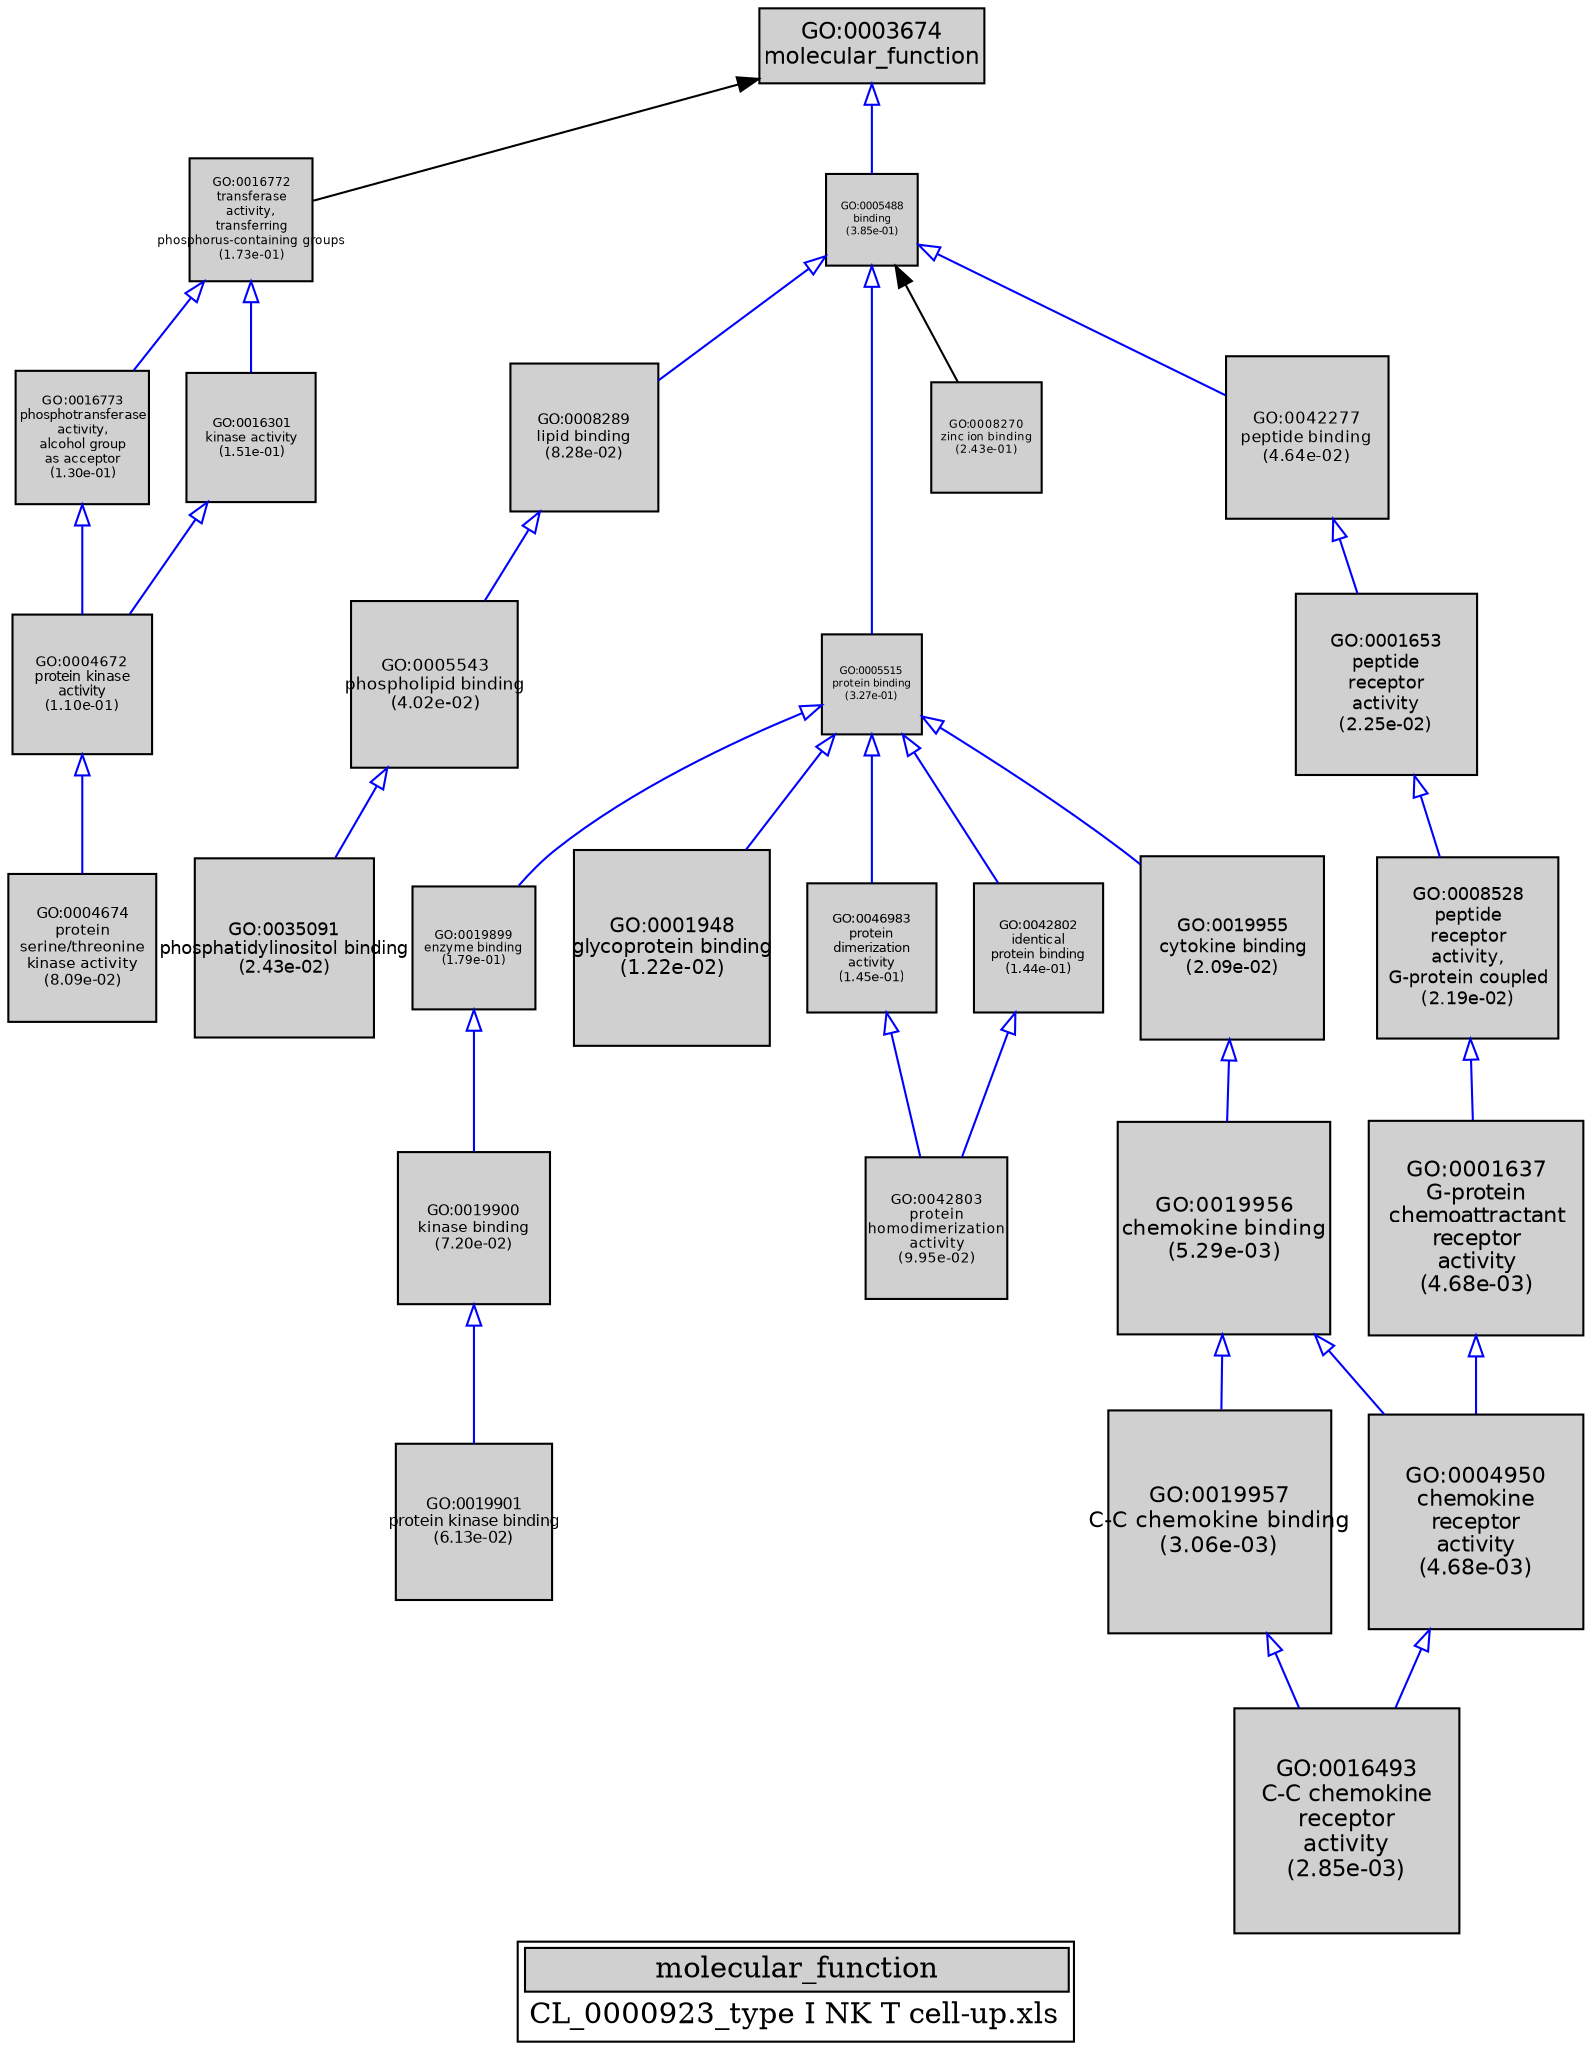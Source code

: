 digraph "molecular_function" {
graph [ bgcolor = "#FFFFFF", label = <<TABLE COLOR="black" BGCOLOR="white"><TR><TD COLSPAN="2" BGCOLOR="#D0D0D0"><FONT COLOR="black">molecular_function</FONT></TD></TR><TR><TD BORDER="0">CL_0000923_type I NK T cell-up.xls</TD></TR></TABLE>> ];
node [ fontname = "Helvetica" ];

subgraph "nodes" {

node [ style = "filled", fixedsize = "true", width = 1, shape = "box", fontsize = 9, fillcolor = "#D0D0D0", fontcolor = "black", color = "black" ];

"GO:0019900" [ URL = "#GO:0019900", label = <<TABLE BORDER="0"><TR><TD>GO:0019900<BR/>kinase binding<BR/>(7.20e-02)</TD></TR></TABLE>>, width = 1.0078300433, shape = "box", fontsize = 7.25637631178, height = 1.0078300433 ];
"GO:0019899" [ URL = "#GO:0019899", label = <<TABLE BORDER="0"><TR><TD>GO:0019899<BR/>enzyme binding<BR/>(1.79e-01)</TD></TR></TABLE>>, width = 0.817135653075, shape = "box", fontsize = 5.88337670214, height = 0.817135653075 ];
"GO:0035091" [ URL = "#GO:0035091", label = <<TABLE BORDER="0"><TR><TD>GO:0035091<BR/>phosphatidylinositol binding<BR/>(2.43e-02)</TD></TR></TABLE>>, width = 1.19644526696, shape = "box", fontsize = 8.61440592214, height = 1.19644526696 ];
"GO:0008289" [ URL = "#GO:0008289", label = <<TABLE BORDER="0"><TR><TD>GO:0008289<BR/>lipid binding<BR/>(8.28e-02)</TD></TR></TABLE>>, width = 0.980920437483, shape = "box", fontsize = 7.06262714988, height = 0.980920437483 ];
"GO:0016772" [ URL = "#GO:0016772", label = <<TABLE BORDER="0"><TR><TD>GO:0016772<BR/>transferase<BR/>activity,<BR/>transferring<BR/>phosphorus-containing groups<BR/>(1.73e-01)</TD></TR></TABLE>>, width = 0.82543971633, shape = "box", fontsize = 5.94316595757, height = 0.82543971633 ];
"GO:0001948" [ URL = "#GO:0001948", label = <<TABLE BORDER="0"><TR><TD>GO:0001948<BR/>glycoprotein binding<BR/>(1.22e-02)</TD></TR></TABLE>>, width = 1.30187823495, shape = "box", fontsize = 9.37352329165, height = 1.30187823495 ];
"GO:0046983" [ URL = "#GO:0046983", label = <<TABLE BORDER="0"><TR><TD>GO:0046983<BR/>protein<BR/>dimerization<BR/>activity<BR/>(1.45e-01)</TD></TR></TABLE>>, width = 0.864286653105, shape = "box", fontsize = 6.22286390235, height = 0.864286653105 ];
"GO:0004674" [ URL = "#GO:0004674", label = <<TABLE BORDER="0"><TR><TD>GO:0004674<BR/>protein<BR/>serine/threonine<BR/>kinase activity<BR/>(8.09e-02)</TD></TR></TABLE>>, width = 0.9854942848, shape = "box", fontsize = 7.09555885056, height = 0.9854942848 ];
"GO:0003674" [ URL = "#GO:0003674", label = <<TABLE BORDER="0"><TR><TD>GO:0003674<BR/>molecular_function</TD></TR></TABLE>>, width = 1.5, shape = "box", fontsize = 10.8 ];
"GO:0005515" [ URL = "#GO:0005515", label = <<TABLE BORDER="0"><TR><TD>GO:0005515<BR/>protein binding<BR/>(3.27e-01)</TD></TR></TABLE>>, width = 0.661222978056, shape = "box", fontsize = 5.0, height = 0.661222978056 ];
"GO:0005543" [ URL = "#GO:0005543", label = <<TABLE BORDER="0"><TR><TD>GO:0005543<BR/>phospholipid binding<BR/>(4.02e-02)</TD></TR></TABLE>>, width = 1.11278714704, shape = "box", fontsize = 8.01206745869, height = 1.11278714704 ];
"GO:0004950" [ URL = "#GO:0004950", label = <<TABLE BORDER="0"><TR><TD>GO:0004950<BR/>chemokine<BR/>receptor<BR/>activity<BR/>(4.68e-03)</TD></TR></TABLE>>, width = 1.4354310067, shape = "box", fontsize = 10.3351032483, height = 1.4354310067 ];
"GO:0042802" [ URL = "#GO:0042802", label = <<TABLE BORDER="0"><TR><TD>GO:0042802<BR/>identical<BR/>protein binding<BR/>(1.44e-01)</TD></TR></TABLE>>, width = 0.867093722216, shape = "box", fontsize = 6.24307479995, height = 0.867093722216 ];
"GO:0019956" [ URL = "#GO:0019956", label = <<TABLE BORDER="0"><TR><TD>GO:0019956<BR/>chemokine binding<BR/>(5.29e-03)</TD></TR></TABLE>>, width = 1.41903955641, shape = "box", fontsize = 10.2170848061, height = 1.41903955641 ];
"GO:0016773" [ URL = "#GO:0016773", label = <<TABLE BORDER="0"><TR><TD>GO:0016773<BR/>phosphotransferase<BR/>activity,<BR/>alcohol group<BR/>as acceptor<BR/>(1.30e-01)</TD></TR></TABLE>>, width = 0.888885168163, shape = "box", fontsize = 6.39997321077, height = 0.888885168163 ];
"GO:0019955" [ URL = "#GO:0019955", label = <<TABLE BORDER="0"><TR><TD>GO:0019955<BR/>cytokine binding<BR/>(2.09e-02)</TD></TR></TABLE>>, width = 1.22042399655, shape = "box", fontsize = 8.78705277519, height = 1.22042399655 ];
"GO:0008270" [ URL = "#GO:0008270", label = <<TABLE BORDER="0"><TR><TD>GO:0008270<BR/>zinc ion binding<BR/>(2.43e-01)</TD></TR></TABLE>>, width = 0.741954739476, shape = "box", fontsize = 5.34207412423, height = 0.741954739476 ];
"GO:0001637" [ URL = "#GO:0001637", label = <<TABLE BORDER="0"><TR><TD>GO:0001637<BR/>G-protein<BR/>chemoattractant<BR/>receptor<BR/>activity<BR/>(4.68e-03)</TD></TR></TABLE>>, width = 1.4354310067, shape = "box", fontsize = 10.3351032483, height = 1.4354310067 ];
"GO:0001653" [ URL = "#GO:0001653", label = <<TABLE BORDER="0"><TR><TD>GO:0001653<BR/>peptide<BR/>receptor<BR/>activity<BR/>(2.25e-02)</TD></TR></TABLE>>, width = 1.20873860074, shape = "box", fontsize = 8.70291792534, height = 1.20873860074 ];
"GO:0005488" [ URL = "#GO:0005488", label = <<TABLE BORDER="0"><TR><TD>GO:0005488<BR/>binding<BR/>(3.85e-01)</TD></TR></TABLE>>, width = 0.612220559487, shape = "box", fontsize = 5.0, height = 0.612220559487 ];
"GO:0016301" [ URL = "#GO:0016301", label = <<TABLE BORDER="0"><TR><TD>GO:0016301<BR/>kinase activity<BR/>(1.51e-01)</TD></TR></TABLE>>, width = 0.856585339049, shape = "box", fontsize = 6.16741444115, height = 0.856585339049 ];
"GO:0042277" [ URL = "#GO:0042277", label = <<TABLE BORDER="0"><TR><TD>GO:0042277<BR/>peptide binding<BR/>(4.64e-02)</TD></TR></TABLE>>, width = 1.08812669227, shape = "box", fontsize = 7.83451218436, height = 1.08812669227 ];
"GO:0042803" [ URL = "#GO:0042803", label = <<TABLE BORDER="0"><TR><TD>GO:0042803<BR/>protein<BR/>homodimerization<BR/>activity<BR/>(9.95e-02)</TD></TR></TABLE>>, width = 0.944569168571, shape = "box", fontsize = 6.80089801371, height = 0.944569168571 ];
"GO:0019901" [ URL = "#GO:0019901", label = <<TABLE BORDER="0"><TR><TD>GO:0019901<BR/>protein kinase binding<BR/>(6.13e-02)</TD></TR></TABLE>>, width = 1.03792000419, shape = "box", fontsize = 7.47302403015, height = 1.03792000419 ];
"GO:0004672" [ URL = "#GO:0004672", label = <<TABLE BORDER="0"><TR><TD>GO:0004672<BR/>protein kinase<BR/>activity<BR/>(1.10e-01)</TD></TR></TABLE>>, width = 0.924196372839, shape = "box", fontsize = 6.65421388444, height = 0.924196372839 ];
"GO:0016493" [ URL = "#GO:0016493", label = <<TABLE BORDER="0"><TR><TD>GO:0016493<BR/>C-C chemokine<BR/>receptor<BR/>activity<BR/>(2.85e-03)</TD></TR></TABLE>>, width = 1.5, shape = "box", fontsize = 10.8, height = 1.5 ];
"GO:0019957" [ URL = "#GO:0019957", label = <<TABLE BORDER="0"><TR><TD>GO:0019957<BR/>C-C chemokine binding<BR/>(3.06e-03)</TD></TR></TABLE>>, width = 1.49119155306, shape = "box", fontsize = 10.736579182, height = 1.49119155306 ];
"GO:0008528" [ URL = "#GO:0008528", label = <<TABLE BORDER="0"><TR><TD>GO:0008528<BR/>peptide<BR/>receptor<BR/>activity,<BR/>G-protein coupled<BR/>(2.19e-02)</TD></TR></TABLE>>, width = 1.21303116527, shape = "box", fontsize = 8.73382438998, height = 1.21303116527 ];
}
subgraph "edges" {


edge [ dir = "back", weight = 1 ];
subgraph "regulates" {


edge [ color = "cyan", arrowtail = "none" ];
subgraph "positive" {


edge [ color = "green", arrowtail = "vee" ];
}
subgraph "negative" {


edge [ color = "red", arrowtail = "tee" ];
}
}
subgraph "part_of" {


edge [ color = "purple", arrowtail = "diamond", weight = 2.5 ];
}
subgraph "is_a" {


edge [ color = "blue", arrowtail = "empty", weight = 5.0 ];
"GO:0046983" -> "GO:0042803";
"GO:0005488" -> "GO:0008289";
"GO:0005515" -> "GO:0001948";
"GO:0005515" -> "GO:0019899";
"GO:0005515" -> "GO:0042802";
"GO:0019900" -> "GO:0019901";
"GO:0004672" -> "GO:0004674";
"GO:0016773" -> "GO:0004672";
"GO:0001653" -> "GO:0008528";
"GO:0042802" -> "GO:0042803";
"GO:0019899" -> "GO:0019900";
"GO:0005488" -> "GO:0042277";
"GO:0019956" -> "GO:0004950";
"GO:0005488" -> "GO:0005515";
"GO:0016772" -> "GO:0016301";
"GO:0042277" -> "GO:0001653";
"GO:0019956" -> "GO:0019957";
"GO:0016301" -> "GO:0004672";
"GO:0019957" -> "GO:0016493";
"GO:0004950" -> "GO:0016493";
"GO:0008528" -> "GO:0001637";
"GO:0005515" -> "GO:0019955";
"GO:0003674" -> "GO:0005488";
"GO:0019955" -> "GO:0019956";
"GO:0001637" -> "GO:0004950";
"GO:0016772" -> "GO:0016773";
"GO:0008289" -> "GO:0005543";
"GO:0005515" -> "GO:0046983";
"GO:0005543" -> "GO:0035091";
}
"GO:0003674" -> "GO:0016772";
"GO:0005488" -> "GO:0008270";
}
}
